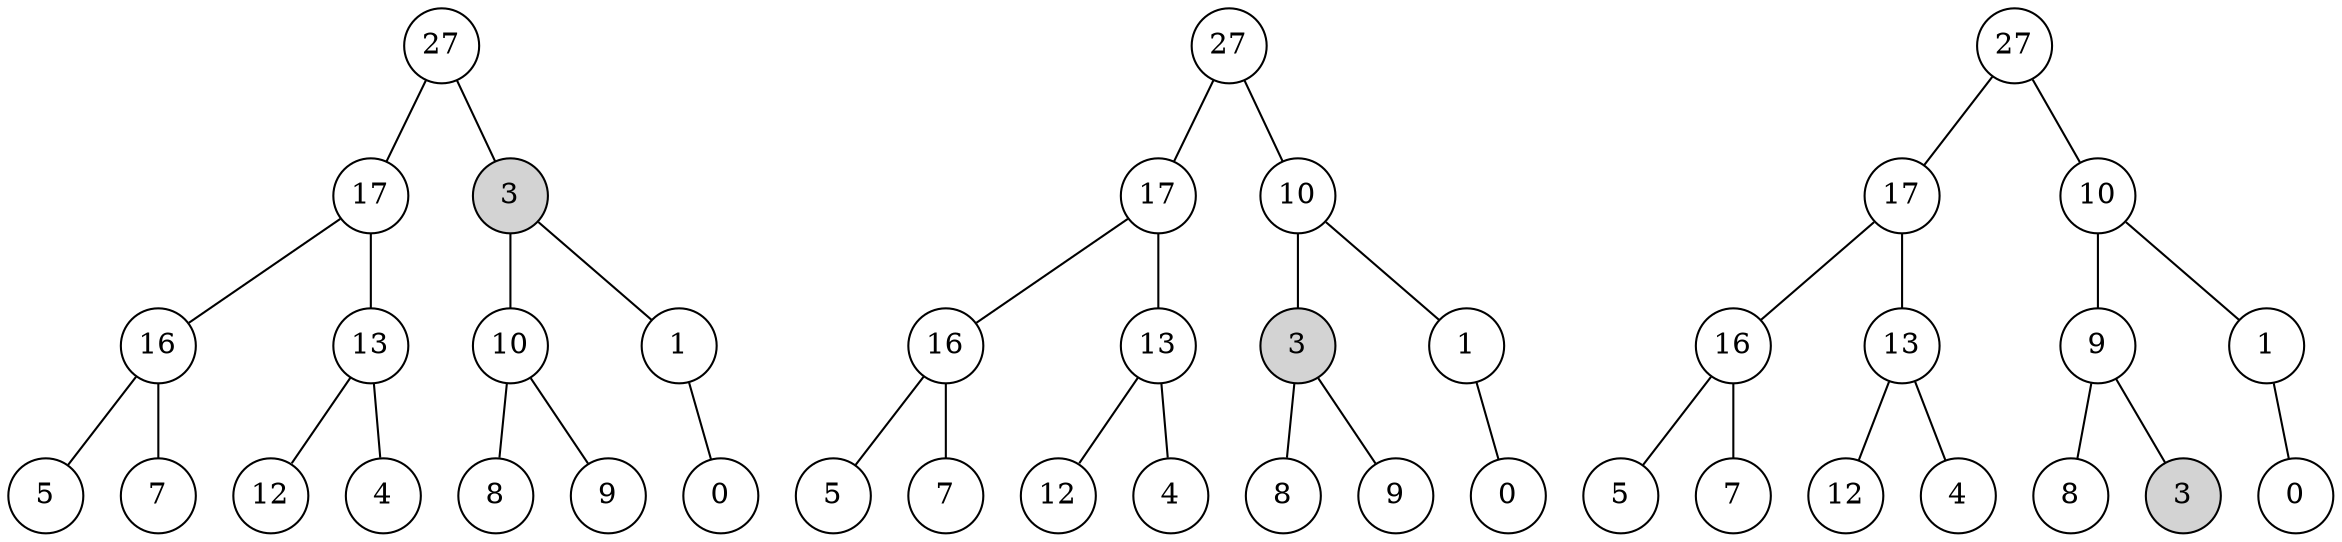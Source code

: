 graph Illustration {
  subgraph A {
    node[shape=circle, fixedsize=true];
    a1[label=27];
    a2[label=17];
    a3[label=3, style=filled];
    a4[label=16];
    a5[label=13];
    a6[label=10];
    a7[label=1];
    a8[label=5];
    a9[label=7];
    a10[label=12];
    a11[label=4];
    a12[label=8];
    a13[label=9];
    a14[label=0];

    a1 -- a2; a1 -- a3;
    a2 -- a4; a2 -- a5; a3 -- a6;  a3 -- a7;
    a4 -- a8; a4 -- a9; a5 -- a10; a5 -- a11; a6 -- a12; a6 -- a13; a7 -- a14;
  }

  subgraph B {
    node[shape=circle, fixedsize=true];
    b1[label=27];
    b2[label=17];
    b3[label=10]
    b4[label=16];
    b5[label=13];
    b6[label=3, style=filled];
    b7[label=1];
    b8[label=5];
    b9[label=7];
    b10[label=12];
    b11[label=4];
    b12[label=8];
    b13[label=9];
    b14[label=0];

    b1 -- b2; b1 -- b3;
    b2 -- b4; b2 -- b5; b3 -- b6;  b3 -- b7;
    b4 -- b8; b4 -- b9; b5 -- b10; b5 -- b11; b6 -- b12; b6 -- b13; b7 -- b14;
  }
  subgraph C {
    node[shape=circle, fixedsize=true];
    c1[label=27];
    c2[label=17];
    c3[label=10];
    c4[label=16];
    c5[label=13];
    c6[label=9];
    c7[label=1];
    c8[label=5];
    c9[label=7];
    c10[label=12];
    c11[label=4];
    c12[label=8];
    c13[label=3, style=filled];
    c14[label=0];

    c1 -- c2; c1 -- c3;
    c2 -- c4; c2 -- c5; c3 -- c6;  c3 -- c7;
    c4 -- c8; c4 -- c9; c5 -- c10; c5 -- c11; c6 -- c12; c6 -- c13; c7 -- c14;
  }
}
